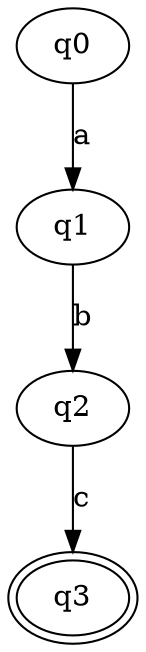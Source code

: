 digraph G3
{
    q0 -> q1 [label=a];
    q1 -> q2 [label=b];
    q2 -> q3 [label=c];
    q3 [peripheries=2];
}